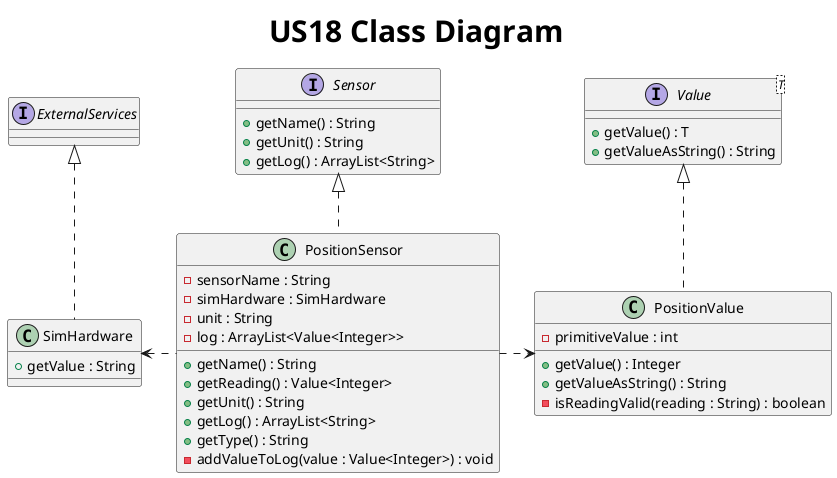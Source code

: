 @startuml
title <size: 30> US18 Class Diagram

interface Sensor {
    + getName() : String
    + getUnit() : String
    + getLog() : ArrayList<String>
}

interface Value<T> {
    + getValue() : T
    + getValueAsString() : String
}

interface ExternalServices {

}

class PositionSensor{
    - sensorName : String
    - simHardware : SimHardware
    - unit : String
    - log : ArrayList<Value<Integer>>

    + getName() : String
    + getReading() : Value<Integer>
    + getUnit() : String
    + getLog() : ArrayList<String>
    + getType() : String
    - addValueToLog(value : Value<Integer>) : void
}

class PositionValue{
    - primitiveValue : int

    + getValue() : Integer
    + getValueAsString() : String
    - isReadingValid(reading : String) : boolean
}

class SimHardware{
    + getValue : String
}

Value <|.. PositionValue
Sensor <|.. PositionSensor
ExternalServices <|.. SimHardware
PositionSensor .right.> PositionValue
PositionSensor .left.> SimHardware

@enduml
